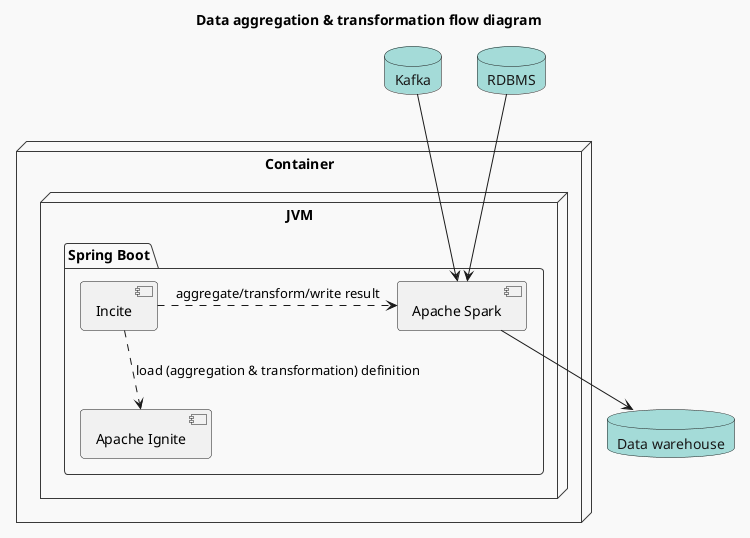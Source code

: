 @startuml
'https://plantuml.com/component-diagram

!theme mars

title "Data aggregation & transformation flow diagram"

database "Kafka" as kafka

database "RDBMS" as mysql

database "Data warehouse" as postgres

node "Container" {

    node "JVM" {

        package "Spring Boot" {

            component "Incite" as incite
            component "Apache Ignite" as ignite
            component "Apache Spark" as spark

        }
    }
}

incite ..> ignite : load (aggregation & transformation) definition
incite .> spark : aggregate/transform/write result
kafka --> spark
mysql --> spark
spark --> postgres

@enduml